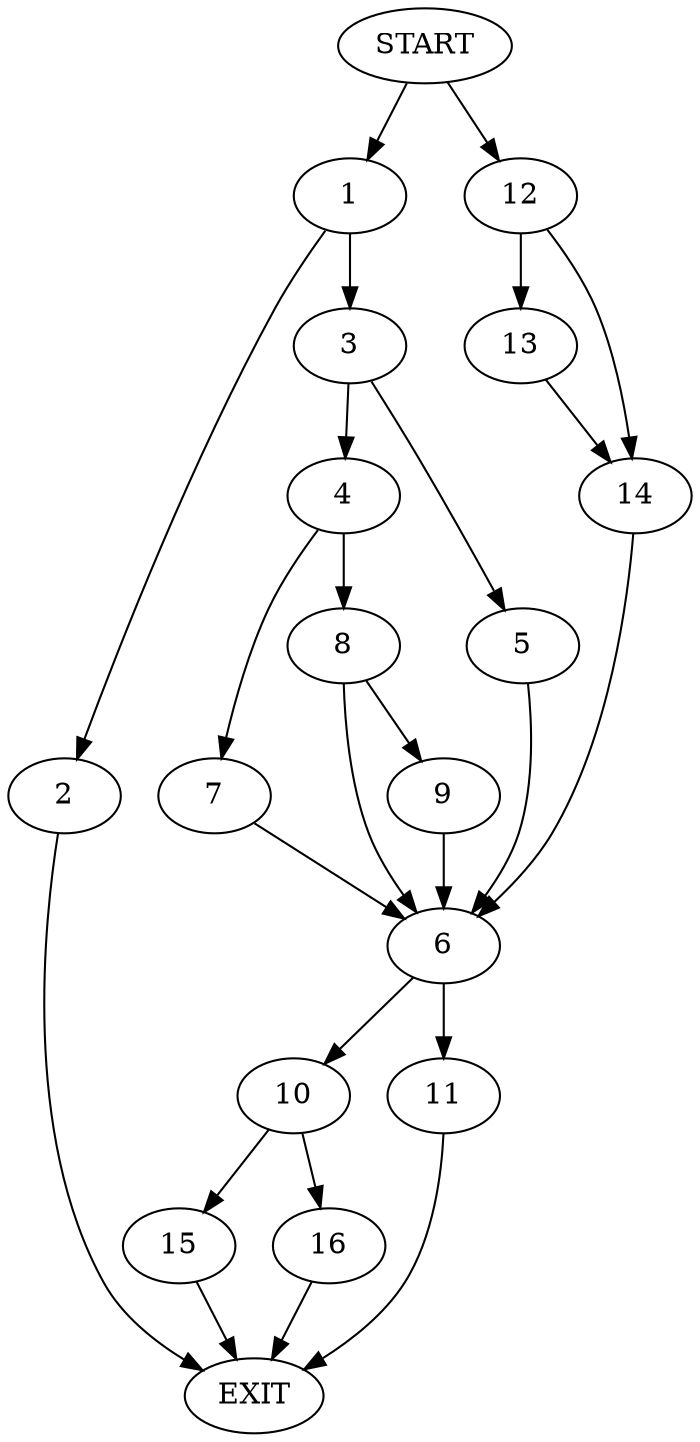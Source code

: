 digraph {
0 [label="START"]
17 [label="EXIT"]
0 -> 1
1 -> 2
1 -> 3
2 -> 17
3 -> 4
3 -> 5
5 -> 6
4 -> 7
4 -> 8
8 -> 6
8 -> 9
7 -> 6
6 -> 10
6 -> 11
0 -> 12
12 -> 13
12 -> 14
13 -> 14
14 -> 6
9 -> 6
11 -> 17
10 -> 15
10 -> 16
16 -> 17
15 -> 17
}
